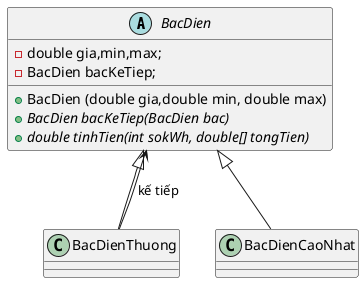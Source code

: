 @startuml
'https://plantuml.com/class-diagram

abstract class BacDien{
    - double gia,min,max;
    - BacDien bacKeTiep;
    + BacDien (double gia,double min, double max)
    + {abstract} BacDien bacKeTiep(BacDien bac)
    + {abstract} double tinhTien(int sokWh, double[] tongTien)
}
class BacDienThuong{}
class BacDienCaoNhat{}

BacDien <|-- BacDienThuong
BacDien <|-- BacDienCaoNhat
BacDienThuong --> BacDien: kế tiếp
@enduml